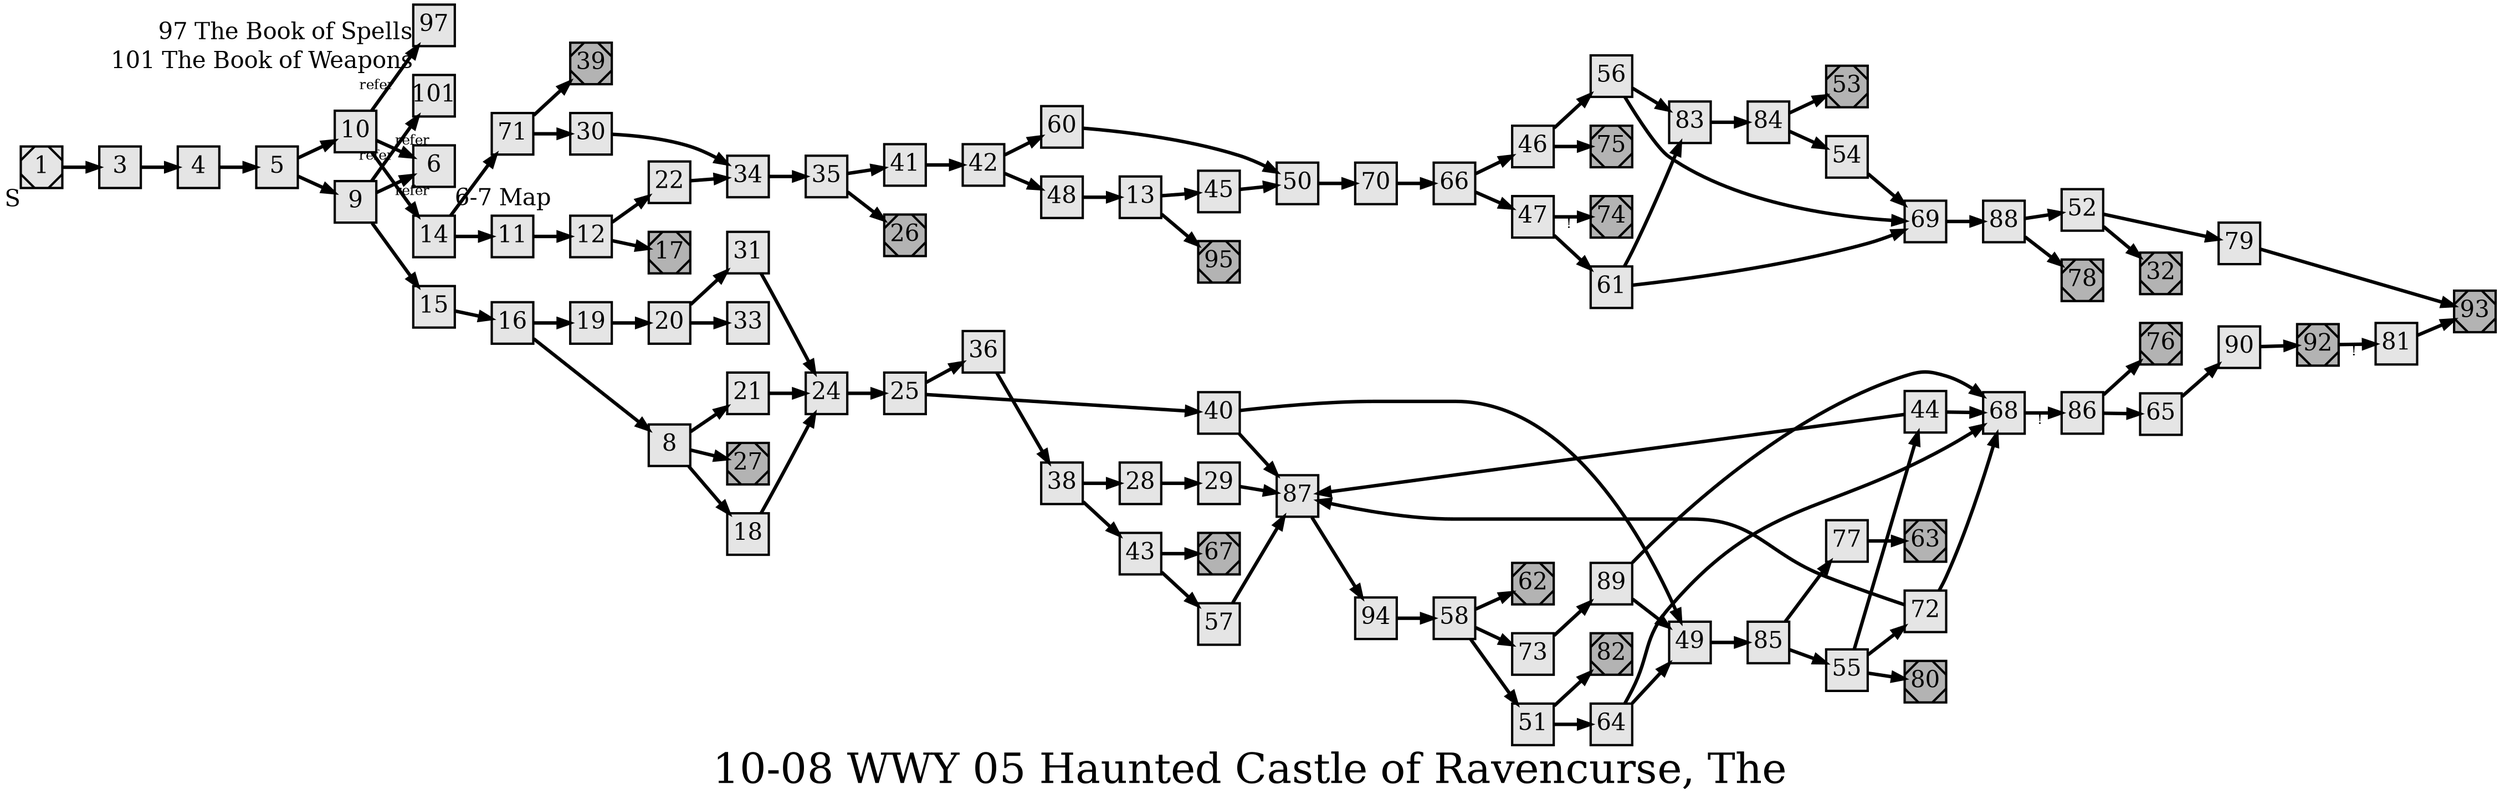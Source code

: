 digraph g{
  graph [ label="10-08 WWY 05 Haunted Castle of Ravencurse, The" rankdir=LR, ordering=out, fontsize=36, nodesep="0.35", ranksep="0.45"];
  node  [shape=rect, penwidth=2, fontsize=20, style=filled, fillcolor=grey90, margin="0,0", labelfloat=true, regular=true, fixedsize=true];
  edge  [labelfloat=true, penwidth=3, fontsize=12];
  // 10-08 WWY 05 The Haunted Castle of Ravencurse;
  // Jeremy Douglass;
  // 2017-08-17;
  
  1	[ xlabel="S", shape=Msquare, fontsize=20 ];
  1 -> 3;
  3 -> 4;
  4 -> 5;
  5 -> 10;
  5 -> 9;
  8 -> 21;
  8 -> 27;
  8 -> 18;
  9 -> 101	[ xlabel="refer" ];	// reference Weapons
  9 -> 6	[ xlabel="refer" ];	// reference Map
  9 -> 15;
  10 -> 97	[ xlabel="refer" ];	// reference Weapons
  10 -> 6	[ xlabel="refer" ];	// reference Map
  10 -> 14;
  11 -> 12;
  12 -> 22;
  12 -> 17;
  13 -> 45;
  13 -> 95;
  14 -> 71;
  14 -> 11;
  15 -> 16;
  16 -> 19;
  16 -> 8;
  17	[ xlabel="E", shape=Msquare, fontsize=20, fillcolor=grey70, xlabel="" ];
  18 -> 24;
  19 -> 20;
  20 -> 31;
  20 -> 33;
  21 -> 24;
  22 -> 34;
  24 -> 25;
  25 -> 36;
  25 -> 40;
  26	[ xlabel="E", shape=Msquare, fontsize=20, fillcolor=grey70, xlabel="" ];
  27	[ xlabel="E", shape=Msquare, fontsize=20, fillcolor=grey70, xlabel="" ];
  28 -> 29;
  29 -> 87;
  30 -> 34;
  31 -> 24;
  32	[ xlabel="E", shape=Msquare, fontsize=20, fillcolor=grey70, xlabel="" ];
  34 -> 35;
  35 -> 41;
  35 -> 26;
  36 -> 38;
  38 -> 28;
  38 -> 43;
  39	[ xlabel="E", shape=Msquare, fontsize=20, fillcolor=grey70, xlabel="" ];
  40 -> 49;
  40 -> 87;
  41 -> 42;
  42 -> 60;
  42 -> 48;
  43 -> 67;
  43 -> 57;
  44 -> 87;
  44 -> 68;
  45 -> 50;
  46 -> 56;
  46 -> 75;
  47 -> 74	[ xlabel="!" ];	// If you are reading this book anytime between midnight and 3P
  47 -> 61;
  48 -> 13;
  49 -> 85;
  50 -> 70;
  51 -> 82;
  51 -> 64;
  52 -> 79;
  52 -> 32;
  53	[ xlabel="E", shape=Msquare, fontsize=20, fillcolor=grey70, xlabel="" ];
  54 -> 69;
  55 -> 44;
  55 -> 72;
  55 -> 80;
  56 -> 83;
  56 -> 69;
  57 -> 87;
  58 -> 62;
  58 -> 73;
  58 -> 51;
  60 -> 50;
  61 -> 83;
  61 -> 69;
  62	[ xlabel="E", shape=Msquare, fontsize=20, fillcolor=grey70, xlabel="" ];
  63	[ xlabel="E", shape=Msquare, fontsize=20, fillcolor=grey70, xlabel="" ];
  64 -> 68;
  64 -> 49;
  65 -> 90;
  66 -> 46;
  66 -> 47;
  67	[ xlabel="E", shape=Msquare, fontsize=20, fillcolor=grey70, xlabel="" ];
  68 -> 86	[ xlabel="!" ];	// missing lexia number due to illustration
  69 -> 88;
  70 -> 66;
  71 -> 30;
  71 -> 39;
  72 -> 68;
  72 -> 87;
  73 -> 89;
  74	[ xlabel="E", shape=Msquare, fontsize=20, fillcolor=grey70, xlabel="" ];
  75	[ xlabel="E", shape=Msquare, fontsize=20, fillcolor=grey70, xlabel="" ];
  76	[ xlabel="E", shape=Msquare, fontsize=20, fillcolor=grey70, xlabel="" ];
  77 -> 63;
  78	[ xlabel="E", shape=Msquare, fontsize=20, fillcolor=grey70, xlabel="" ];
  79 -> 93;
  80	[ xlabel="E", shape=Msquare, fontsize=20, fillcolor=grey70, xlabel="" ];
  81 -> 93;
  82	[ xlabel="E", shape=Msquare, fontsize=20, fillcolor=grey70, xlabel="" ];
  83 -> 84;
  84 -> 53;
  84 -> 54;
  85 -> 77;
  85 -> 55;
  86 -> 76;
  86 -> 65;
  87 -> 94;
  88 -> 52;
  88 -> 78;
  89 -> 68;
  89 -> 49;
  90 -> 92;
  92 -> 81	[ xlabel="!" ];	// ending with mid-lexia link
  92	[ xlabel="E", shape=Msquare, fontsize=20, fillcolor=grey70, xlabel="" ];
  93	[ xlabel="E", shape=Msquare, fontsize=20, fillcolor=grey70, xlabel="" ];
  94 -> 58;
  95	[ xlabel="E", shape=Msquare, fontsize=20, fillcolor=grey70, xlabel="" ];
  
  // REFERENCES;
  6	[ xlabel="6-7 Map" ];
  97	[ xlabel="97 The Book of Spells" ];	// reference
  101	[ xlabel="101 The Book of Weapons" ];	// reference
}


